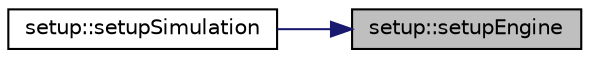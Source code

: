 digraph "setup::setupEngine"
{
 // LATEX_PDF_SIZE
  edge [fontname="Helvetica",fontsize="10",labelfontname="Helvetica",labelfontsize="10"];
  node [fontname="Helvetica",fontsize="10",shape=record];
  rankdir="RL";
  Node1 [label="setup::setupEngine",height=0.2,width=0.4,color="black", fillcolor="grey75", style="filled", fontcolor="black",tooltip="setup the engine"];
  Node1 -> Node2 [dir="back",color="midnightblue",fontsize="10",style="solid",fontname="Helvetica"];
  Node2 [label="setup::setupSimulation",height=0.2,width=0.4,color="black", fillcolor="white", style="filled",URL="$namespacesetup.html#a1c000cdfa46aed7d8018017635915ae1",tooltip="setup the engine"];
}
